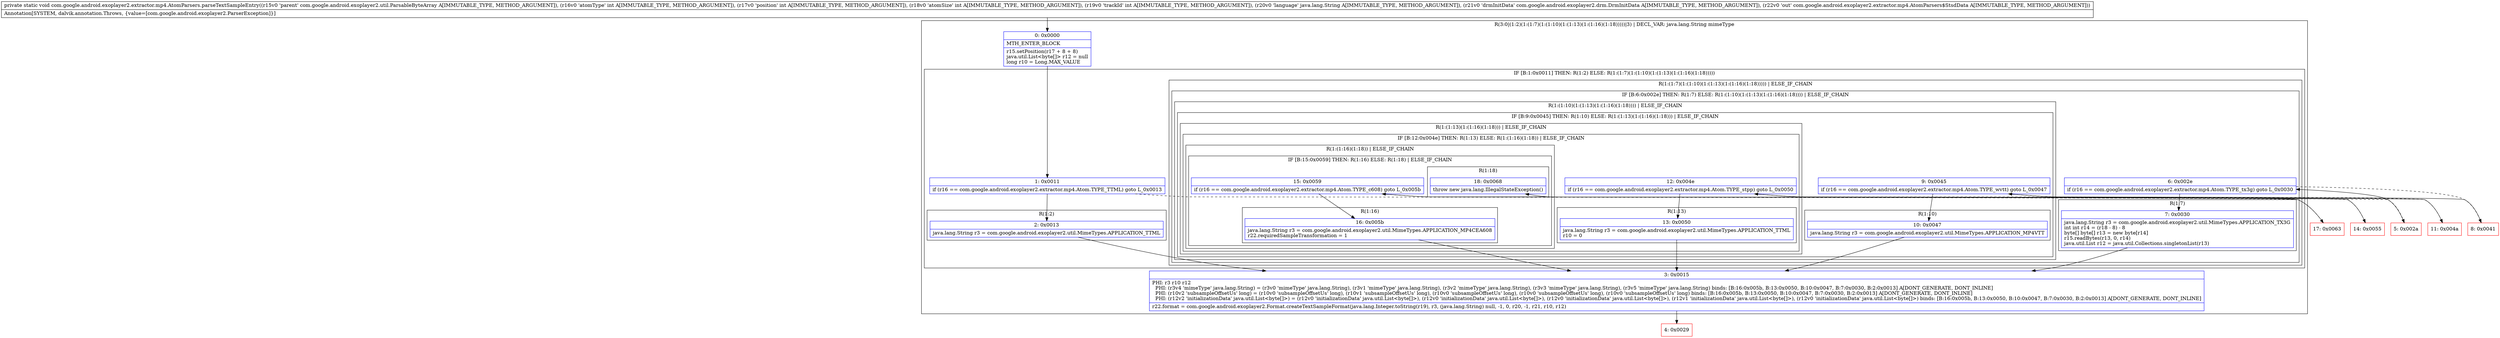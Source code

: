 digraph "CFG forcom.google.android.exoplayer2.extractor.mp4.AtomParsers.parseTextSampleEntry(Lcom\/google\/android\/exoplayer2\/util\/ParsableByteArray;IIIILjava\/lang\/String;Lcom\/google\/android\/exoplayer2\/drm\/DrmInitData;Lcom\/google\/android\/exoplayer2\/extractor\/mp4\/AtomParsers$StsdData;)V" {
subgraph cluster_Region_343306836 {
label = "R(3:0|(1:2)(1:(1:7)(1:(1:10)(1:(1:13)(1:(1:16)(1:18)))))|3) | DECL_VAR: java.lang.String mimeType\l";
node [shape=record,color=blue];
Node_0 [shape=record,label="{0\:\ 0x0000|MTH_ENTER_BLOCK\l|r15.setPosition(r17 + 8 + 8)\ljava.util.List\<byte[]\> r12 = null\llong r10 = Long.MAX_VALUE\l}"];
subgraph cluster_IfRegion_1040214437 {
label = "IF [B:1:0x0011] THEN: R(1:2) ELSE: R(1:(1:7)(1:(1:10)(1:(1:13)(1:(1:16)(1:18)))))";
node [shape=record,color=blue];
Node_1 [shape=record,label="{1\:\ 0x0011|if (r16 == com.google.android.exoplayer2.extractor.mp4.Atom.TYPE_TTML) goto L_0x0013\l}"];
subgraph cluster_Region_605282216 {
label = "R(1:2)";
node [shape=record,color=blue];
Node_2 [shape=record,label="{2\:\ 0x0013|java.lang.String r3 = com.google.android.exoplayer2.util.MimeTypes.APPLICATION_TTML\l}"];
}
subgraph cluster_Region_1151168589 {
label = "R(1:(1:7)(1:(1:10)(1:(1:13)(1:(1:16)(1:18))))) | ELSE_IF_CHAIN\l";
node [shape=record,color=blue];
subgraph cluster_IfRegion_746359102 {
label = "IF [B:6:0x002e] THEN: R(1:7) ELSE: R(1:(1:10)(1:(1:13)(1:(1:16)(1:18)))) | ELSE_IF_CHAIN\l";
node [shape=record,color=blue];
Node_6 [shape=record,label="{6\:\ 0x002e|if (r16 == com.google.android.exoplayer2.extractor.mp4.Atom.TYPE_tx3g) goto L_0x0030\l}"];
subgraph cluster_Region_308450233 {
label = "R(1:7)";
node [shape=record,color=blue];
Node_7 [shape=record,label="{7\:\ 0x0030|java.lang.String r3 = com.google.android.exoplayer2.util.MimeTypes.APPLICATION_TX3G\lint int r14 = (r18 \- 8) \- 8\lbyte[] byte[] r13 = new byte[r14]\lr15.readBytes(r13, 0, r14)\ljava.util.List r12 = java.util.Collections.singletonList(r13)\l}"];
}
subgraph cluster_Region_1228332795 {
label = "R(1:(1:10)(1:(1:13)(1:(1:16)(1:18)))) | ELSE_IF_CHAIN\l";
node [shape=record,color=blue];
subgraph cluster_IfRegion_1959185209 {
label = "IF [B:9:0x0045] THEN: R(1:10) ELSE: R(1:(1:13)(1:(1:16)(1:18))) | ELSE_IF_CHAIN\l";
node [shape=record,color=blue];
Node_9 [shape=record,label="{9\:\ 0x0045|if (r16 == com.google.android.exoplayer2.extractor.mp4.Atom.TYPE_wvtt) goto L_0x0047\l}"];
subgraph cluster_Region_577400583 {
label = "R(1:10)";
node [shape=record,color=blue];
Node_10 [shape=record,label="{10\:\ 0x0047|java.lang.String r3 = com.google.android.exoplayer2.util.MimeTypes.APPLICATION_MP4VTT\l}"];
}
subgraph cluster_Region_1534509812 {
label = "R(1:(1:13)(1:(1:16)(1:18))) | ELSE_IF_CHAIN\l";
node [shape=record,color=blue];
subgraph cluster_IfRegion_327914973 {
label = "IF [B:12:0x004e] THEN: R(1:13) ELSE: R(1:(1:16)(1:18)) | ELSE_IF_CHAIN\l";
node [shape=record,color=blue];
Node_12 [shape=record,label="{12\:\ 0x004e|if (r16 == com.google.android.exoplayer2.extractor.mp4.Atom.TYPE_stpp) goto L_0x0050\l}"];
subgraph cluster_Region_547947434 {
label = "R(1:13)";
node [shape=record,color=blue];
Node_13 [shape=record,label="{13\:\ 0x0050|java.lang.String r3 = com.google.android.exoplayer2.util.MimeTypes.APPLICATION_TTML\lr10 = 0\l}"];
}
subgraph cluster_Region_1815433297 {
label = "R(1:(1:16)(1:18)) | ELSE_IF_CHAIN\l";
node [shape=record,color=blue];
subgraph cluster_IfRegion_787005933 {
label = "IF [B:15:0x0059] THEN: R(1:16) ELSE: R(1:18) | ELSE_IF_CHAIN\l";
node [shape=record,color=blue];
Node_15 [shape=record,label="{15\:\ 0x0059|if (r16 == com.google.android.exoplayer2.extractor.mp4.Atom.TYPE_c608) goto L_0x005b\l}"];
subgraph cluster_Region_86595876 {
label = "R(1:16)";
node [shape=record,color=blue];
Node_16 [shape=record,label="{16\:\ 0x005b|java.lang.String r3 = com.google.android.exoplayer2.util.MimeTypes.APPLICATION_MP4CEA608\lr22.requiredSampleTransformation = 1\l}"];
}
subgraph cluster_Region_1139066790 {
label = "R(1:18)";
node [shape=record,color=blue];
Node_18 [shape=record,label="{18\:\ 0x0068|throw new java.lang.IllegalStateException()\l}"];
}
}
}
}
}
}
}
}
}
}
Node_3 [shape=record,label="{3\:\ 0x0015|PHI: r3 r10 r12 \l  PHI: (r3v4 'mimeType' java.lang.String) = (r3v0 'mimeType' java.lang.String), (r3v1 'mimeType' java.lang.String), (r3v2 'mimeType' java.lang.String), (r3v3 'mimeType' java.lang.String), (r3v5 'mimeType' java.lang.String) binds: [B:16:0x005b, B:13:0x0050, B:10:0x0047, B:7:0x0030, B:2:0x0013] A[DONT_GENERATE, DONT_INLINE]\l  PHI: (r10v2 'subsampleOffsetUs' long) = (r10v0 'subsampleOffsetUs' long), (r10v1 'subsampleOffsetUs' long), (r10v0 'subsampleOffsetUs' long), (r10v0 'subsampleOffsetUs' long), (r10v0 'subsampleOffsetUs' long) binds: [B:16:0x005b, B:13:0x0050, B:10:0x0047, B:7:0x0030, B:2:0x0013] A[DONT_GENERATE, DONT_INLINE]\l  PHI: (r12v2 'initializationData' java.util.List\<byte[]\>) = (r12v0 'initializationData' java.util.List\<byte[]\>), (r12v0 'initializationData' java.util.List\<byte[]\>), (r12v0 'initializationData' java.util.List\<byte[]\>), (r12v1 'initializationData' java.util.List\<byte[]\>), (r12v0 'initializationData' java.util.List\<byte[]\>) binds: [B:16:0x005b, B:13:0x0050, B:10:0x0047, B:7:0x0030, B:2:0x0013] A[DONT_GENERATE, DONT_INLINE]\l|r22.format = com.google.android.exoplayer2.Format.createTextSampleFormat(java.lang.Integer.toString(r19), r3, (java.lang.String) null, \-1, 0, r20, \-1, r21, r10, r12)\l}"];
}
Node_4 [shape=record,color=red,label="{4\:\ 0x0029}"];
Node_5 [shape=record,color=red,label="{5\:\ 0x002a}"];
Node_8 [shape=record,color=red,label="{8\:\ 0x0041}"];
Node_11 [shape=record,color=red,label="{11\:\ 0x004a}"];
Node_14 [shape=record,color=red,label="{14\:\ 0x0055}"];
Node_17 [shape=record,color=red,label="{17\:\ 0x0063}"];
MethodNode[shape=record,label="{private static void com.google.android.exoplayer2.extractor.mp4.AtomParsers.parseTextSampleEntry((r15v0 'parent' com.google.android.exoplayer2.util.ParsableByteArray A[IMMUTABLE_TYPE, METHOD_ARGUMENT]), (r16v0 'atomType' int A[IMMUTABLE_TYPE, METHOD_ARGUMENT]), (r17v0 'position' int A[IMMUTABLE_TYPE, METHOD_ARGUMENT]), (r18v0 'atomSize' int A[IMMUTABLE_TYPE, METHOD_ARGUMENT]), (r19v0 'trackId' int A[IMMUTABLE_TYPE, METHOD_ARGUMENT]), (r20v0 'language' java.lang.String A[IMMUTABLE_TYPE, METHOD_ARGUMENT]), (r21v0 'drmInitData' com.google.android.exoplayer2.drm.DrmInitData A[IMMUTABLE_TYPE, METHOD_ARGUMENT]), (r22v0 'out' com.google.android.exoplayer2.extractor.mp4.AtomParsers$StsdData A[IMMUTABLE_TYPE, METHOD_ARGUMENT]))  | Annotation[SYSTEM, dalvik.annotation.Throws, \{value=[com.google.android.exoplayer2.ParserException]\}]\l}"];
MethodNode -> Node_0;
Node_0 -> Node_1;
Node_1 -> Node_2;
Node_1 -> Node_5[style=dashed];
Node_2 -> Node_3;
Node_6 -> Node_7;
Node_6 -> Node_8[style=dashed];
Node_7 -> Node_3;
Node_9 -> Node_10;
Node_9 -> Node_11[style=dashed];
Node_10 -> Node_3;
Node_12 -> Node_13;
Node_12 -> Node_14[style=dashed];
Node_13 -> Node_3;
Node_15 -> Node_16;
Node_15 -> Node_17[style=dashed];
Node_16 -> Node_3;
Node_3 -> Node_4;
Node_5 -> Node_6;
Node_8 -> Node_9;
Node_11 -> Node_12;
Node_14 -> Node_15;
Node_17 -> Node_18;
}

